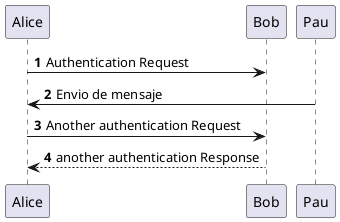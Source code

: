 @startuml
'https://plantuml.com/sequence-diagram

autonumber

Alice -> Bob: Authentication Request
Pau -> Alice: Envio de mensaje

Alice -> Bob: Another authentication Request
Alice <-- Bob: another authentication Response
@enduml